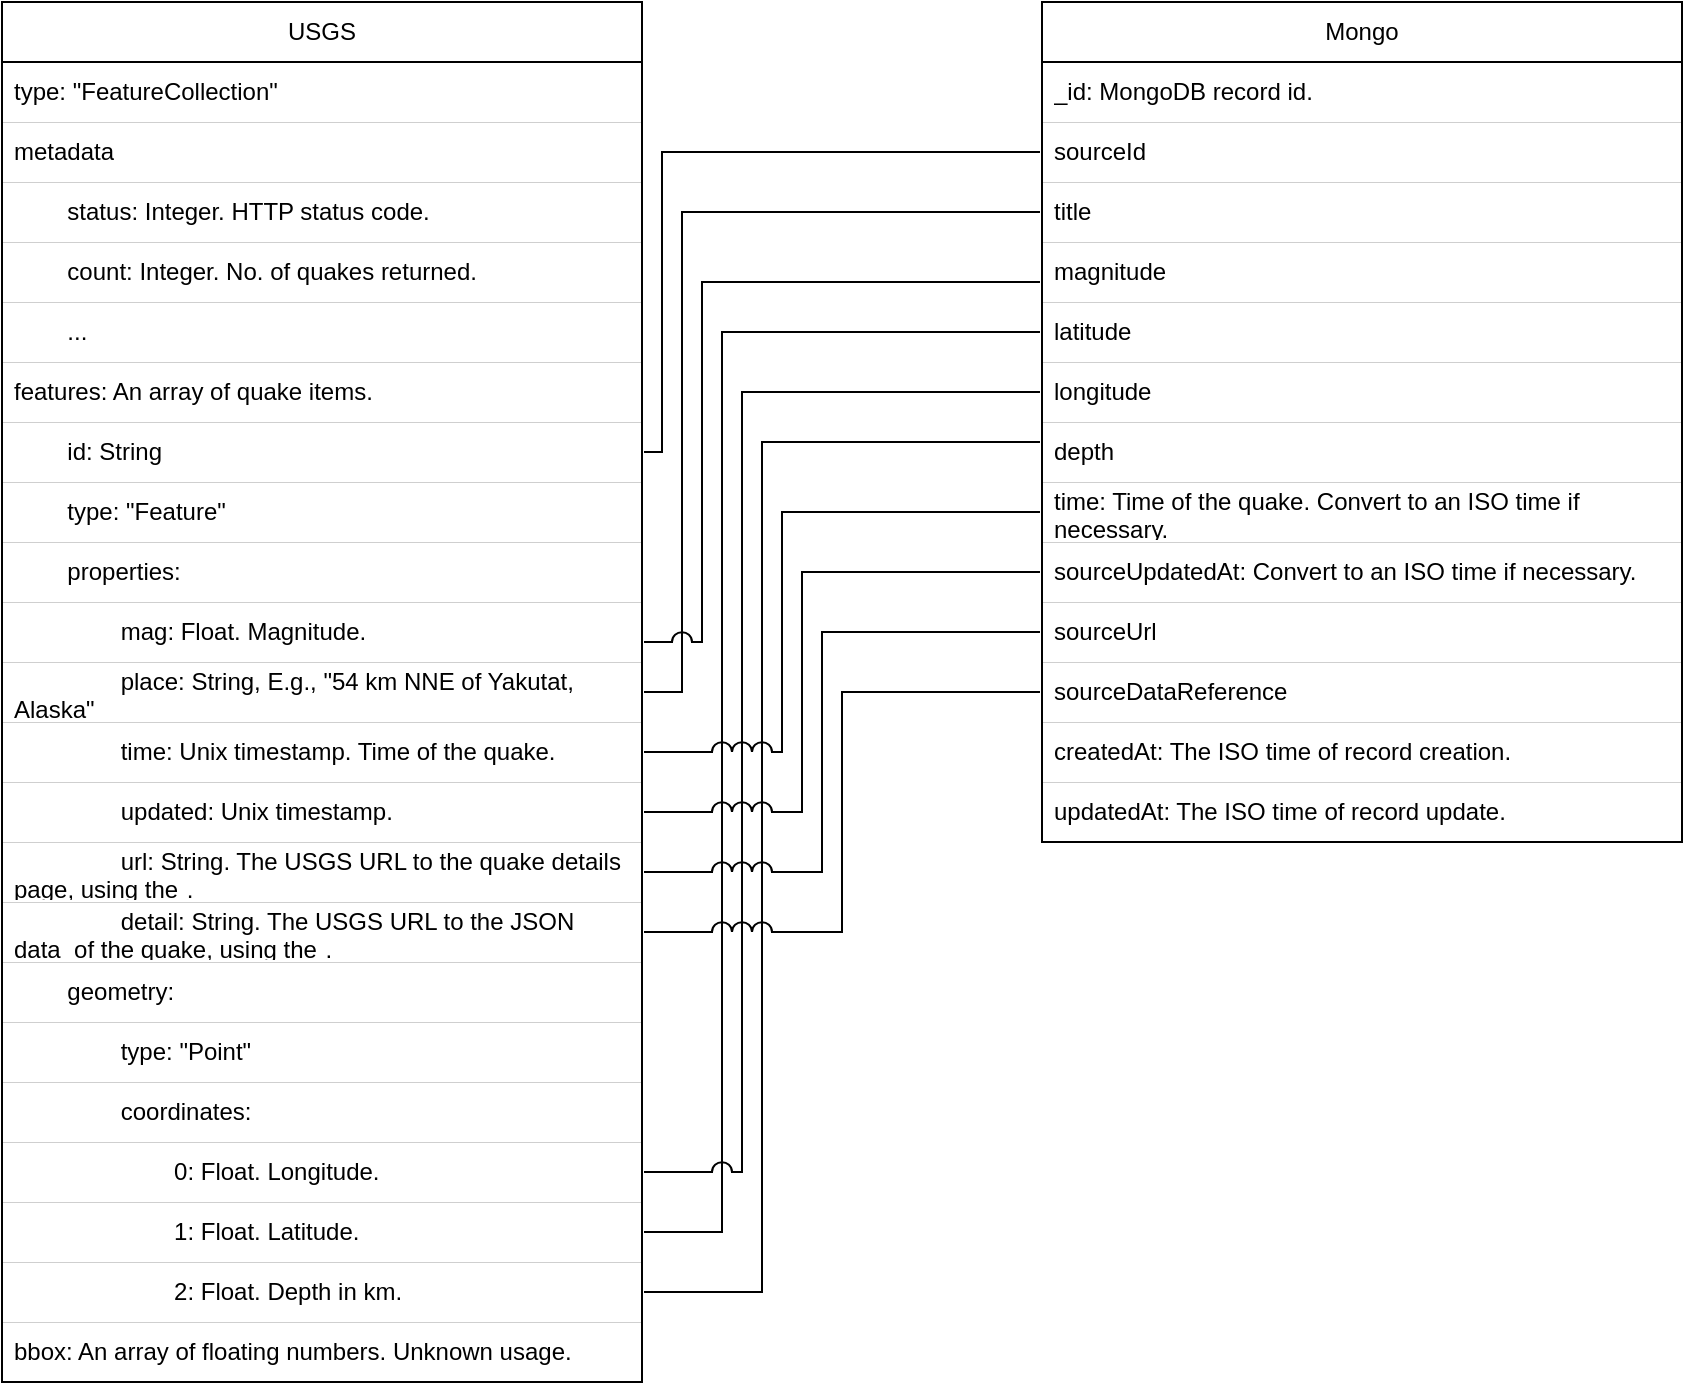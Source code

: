 <mxfile version="24.7.8">
  <diagram id="3pj2UgsDcHVVJw6_OR1F" name="Page-1">
    <mxGraphModel dx="1498" dy="908" grid="1" gridSize="10" guides="1" tooltips="1" connect="1" arrows="0" fold="1" page="0" pageScale="1" pageWidth="850" pageHeight="1100" math="0" shadow="0">
      <root>
        <mxCell id="0" />
        <mxCell id="1" parent="0" />
        <mxCell id="2" value="USGS" style="swimlane;fontStyle=0;childLayout=stackLayout;horizontal=1;startSize=30;horizontalStack=0;resizeParent=1;resizeParentMax=0;resizeLast=0;collapsible=1;marginBottom=0;whiteSpace=wrap;html=1;" parent="1" vertex="1">
          <mxGeometry x="-80" y="120" width="320" height="690" as="geometry" />
        </mxCell>
        <mxCell id="3" value="type: &quot;FeatureCollection&quot;" style="text;align=left;verticalAlign=middle;spacingLeft=4;spacingRight=4;overflow=hidden;points=[[0,0.5],[1,0.5]];portConstraint=eastwest;rotatable=0;whiteSpace=wrap;html=1;dashed=1;strokeColor=default;perimeterSpacing=1;strokeWidth=0;" parent="2" vertex="1">
          <mxGeometry y="30" width="320" height="30" as="geometry" />
        </mxCell>
        <mxCell id="4" value="metadata" style="text;align=left;verticalAlign=middle;spacingLeft=4;spacingRight=4;overflow=hidden;points=[[0,0.5],[1,0.5]];portConstraint=eastwest;rotatable=0;whiteSpace=wrap;html=1;dashed=1;strokeColor=default;strokeWidth=0;perimeterSpacing=1;" parent="2" vertex="1">
          <mxGeometry y="60" width="320" height="30" as="geometry" />
        </mxCell>
        <mxCell id="6" value="&lt;span style=&quot;white-space: pre;&quot;&gt;&#x9;&lt;/span&gt;status: Integer. HTTP status code." style="text;align=left;verticalAlign=middle;spacingLeft=4;spacingRight=4;overflow=hidden;points=[[0,0.5],[1,0.5]];portConstraint=eastwest;rotatable=0;whiteSpace=wrap;html=1;dashed=1;strokeColor=default;strokeWidth=0;perimeterSpacing=1;" parent="2" vertex="1">
          <mxGeometry y="90" width="320" height="30" as="geometry" />
        </mxCell>
        <mxCell id="7" value="&lt;span style=&quot;white-space: pre;&quot;&gt;&#x9;&lt;/span&gt;count: Integer. No. of quakes returned." style="text;align=left;verticalAlign=middle;spacingLeft=4;spacingRight=4;overflow=hidden;points=[[0,0.5],[1,0.5]];portConstraint=eastwest;rotatable=0;whiteSpace=wrap;html=1;dashed=1;strokeColor=default;strokeWidth=0;perimeterSpacing=1;" parent="2" vertex="1">
          <mxGeometry y="120" width="320" height="30" as="geometry" />
        </mxCell>
        <mxCell id="8" value="&lt;span style=&quot;white-space: pre;&quot;&gt;&#x9;&lt;/span&gt;..." style="text;align=left;verticalAlign=middle;spacingLeft=4;spacingRight=4;overflow=hidden;points=[[0,0.5],[1,0.5]];portConstraint=eastwest;rotatable=0;whiteSpace=wrap;html=1;dashed=1;strokeColor=default;strokeWidth=0;perimeterSpacing=1;" parent="2" vertex="1">
          <mxGeometry y="150" width="320" height="30" as="geometry" />
        </mxCell>
        <mxCell id="5" value="features: An array of quake items." style="text;align=left;verticalAlign=middle;spacingLeft=4;spacingRight=4;overflow=hidden;points=[[0,0.5],[1,0.5]];portConstraint=eastwest;rotatable=0;whiteSpace=wrap;html=1;dashed=1;strokeColor=default;strokeWidth=0;perimeterSpacing=1;" parent="2" vertex="1">
          <mxGeometry y="180" width="320" height="30" as="geometry" />
        </mxCell>
        <mxCell id="10" value="&lt;span style=&quot;white-space: pre;&quot;&gt;&#x9;&lt;/span&gt;id: String" style="text;align=left;verticalAlign=middle;spacingLeft=4;spacingRight=4;overflow=hidden;points=[[0,0.5],[1,0.5]];portConstraint=eastwest;rotatable=0;whiteSpace=wrap;html=1;dashed=1;strokeColor=default;strokeWidth=0;perimeterSpacing=1;" parent="2" vertex="1">
          <mxGeometry y="210" width="320" height="30" as="geometry" />
        </mxCell>
        <mxCell id="9" value="&lt;span style=&quot;white-space: pre;&quot;&gt;&#x9;&lt;/span&gt;type: &quot;Feature&quot;" style="text;align=left;verticalAlign=middle;spacingLeft=4;spacingRight=4;overflow=hidden;points=[[0,0.5],[1,0.5]];portConstraint=eastwest;rotatable=0;whiteSpace=wrap;html=1;dashed=1;strokeColor=default;strokeWidth=0;perimeterSpacing=1;" parent="2" vertex="1">
          <mxGeometry y="240" width="320" height="30" as="geometry" />
        </mxCell>
        <mxCell id="12" value="&lt;span style=&quot;white-space: pre;&quot;&gt;&#x9;&lt;/span&gt;properties:" style="text;align=left;verticalAlign=middle;spacingLeft=4;spacingRight=4;overflow=hidden;points=[[0,0.5],[1,0.5]];portConstraint=eastwest;rotatable=0;whiteSpace=wrap;html=1;dashed=1;strokeColor=default;strokeWidth=0;perimeterSpacing=1;" parent="2" vertex="1">
          <mxGeometry y="270" width="320" height="30" as="geometry" />
        </mxCell>
        <mxCell id="13" value="&lt;span style=&quot;white-space: pre;&quot;&gt;&#x9;&lt;/span&gt;&lt;span style=&quot;white-space: pre;&quot;&gt;&#x9;&lt;/span&gt;mag: Float. Magnitude." style="text;align=left;verticalAlign=middle;spacingLeft=4;spacingRight=4;overflow=hidden;points=[[0,0.5],[1,0.5]];portConstraint=eastwest;rotatable=0;whiteSpace=wrap;html=1;dashed=1;strokeColor=default;strokeWidth=0;perimeterSpacing=1;" parent="2" vertex="1">
          <mxGeometry y="300" width="320" height="30" as="geometry" />
        </mxCell>
        <mxCell id="16" value="&lt;span style=&quot;white-space: pre;&quot;&gt;&#x9;&lt;/span&gt;&lt;span style=&quot;white-space: pre;&quot;&gt;&#x9;&lt;/span&gt;place: String, E.g., &quot;&lt;span class=&quot;objectBox objectBox-string&quot;&gt;54 km NNE of Yakutat, Alaska&lt;/span&gt;&quot;" style="text;align=left;verticalAlign=middle;spacingLeft=4;spacingRight=4;overflow=hidden;points=[[0,0.5],[1,0.5]];portConstraint=eastwest;rotatable=0;whiteSpace=wrap;html=1;dashed=1;strokeColor=default;strokeWidth=0;perimeterSpacing=1;" parent="2" vertex="1">
          <mxGeometry y="330" width="320" height="30" as="geometry" />
        </mxCell>
        <mxCell id="15" value="&lt;span style=&quot;white-space: pre;&quot;&gt;&#x9;&lt;/span&gt;&lt;span style=&quot;white-space: pre;&quot;&gt;&#x9;&lt;/span&gt;time: Unix timestamp. Time of the quake." style="text;align=left;verticalAlign=middle;spacingLeft=4;spacingRight=4;overflow=hidden;points=[[0,0.5],[1,0.5]];portConstraint=eastwest;rotatable=0;whiteSpace=wrap;html=1;dashed=1;strokeColor=default;strokeWidth=0;perimeterSpacing=1;" parent="2" vertex="1">
          <mxGeometry y="360" width="320" height="30" as="geometry" />
        </mxCell>
        <mxCell id="14" value="&lt;span style=&quot;white-space: pre;&quot;&gt;&#x9;&lt;/span&gt;&lt;span style=&quot;white-space: pre;&quot;&gt;&#x9;&lt;/span&gt;updated: Unix timestamp." style="text;align=left;verticalAlign=middle;spacingLeft=4;spacingRight=4;overflow=hidden;points=[[0,0.5],[1,0.5]];portConstraint=eastwest;rotatable=0;whiteSpace=wrap;html=1;dashed=1;strokeColor=default;strokeWidth=0;perimeterSpacing=1;" parent="2" vertex="1">
          <mxGeometry y="390" width="320" height="30" as="geometry" />
        </mxCell>
        <mxCell id="nCATuuqh5FLcGOWZ0mXX-22" value="&lt;span style=&quot;white-space: pre;&quot;&gt;&#x9;&lt;/span&gt;&lt;span style=&quot;white-space: pre;&quot;&gt;&#x9;&lt;/span&gt;url: String. The USGS URL to the quake details page, using the `id`." style="text;align=left;verticalAlign=middle;spacingLeft=4;spacingRight=4;overflow=hidden;points=[[0,0.5],[1,0.5]];portConstraint=eastwest;rotatable=0;whiteSpace=wrap;html=1;dashed=1;strokeColor=default;strokeWidth=0;perimeterSpacing=1;" parent="2" vertex="1">
          <mxGeometry y="420" width="320" height="30" as="geometry" />
        </mxCell>
        <mxCell id="nCATuuqh5FLcGOWZ0mXX-21" value="&lt;span style=&quot;white-space: pre;&quot;&gt;&#x9;&lt;/span&gt;&lt;span style=&quot;white-space: pre;&quot;&gt;&#x9;&lt;/span&gt;detail: String. The USGS URL to the JSON data&amp;nbsp; of the quake, using the `id`." style="text;align=left;verticalAlign=middle;spacingLeft=4;spacingRight=4;overflow=hidden;points=[[0,0.5],[1,0.5]];portConstraint=eastwest;rotatable=0;whiteSpace=wrap;html=1;dashed=1;strokeColor=default;strokeWidth=0;perimeterSpacing=1;" parent="2" vertex="1">
          <mxGeometry y="450" width="320" height="30" as="geometry" />
        </mxCell>
        <mxCell id="11" value="&lt;span style=&quot;white-space: pre;&quot;&gt;&#x9;&lt;/span&gt;geometry:" style="text;align=left;verticalAlign=middle;spacingLeft=4;spacingRight=4;overflow=hidden;points=[[0,0.5],[1,0.5]];portConstraint=eastwest;rotatable=0;whiteSpace=wrap;html=1;dashed=1;strokeColor=default;strokeWidth=0;perimeterSpacing=1;" parent="2" vertex="1">
          <mxGeometry y="480" width="320" height="30" as="geometry" />
        </mxCell>
        <mxCell id="nCATuuqh5FLcGOWZ0mXX-24" value="&lt;span style=&quot;white-space: pre;&quot;&gt;&#x9;&lt;/span&gt;&lt;span style=&quot;white-space: pre;&quot;&gt;&#x9;&lt;/span&gt;type: &quot;Point&quot;" style="text;align=left;verticalAlign=middle;spacingLeft=4;spacingRight=4;overflow=hidden;points=[[0,0.5],[1,0.5]];portConstraint=eastwest;rotatable=0;whiteSpace=wrap;html=1;dashed=1;strokeColor=default;strokeWidth=0;perimeterSpacing=1;" parent="2" vertex="1">
          <mxGeometry y="510" width="320" height="30" as="geometry" />
        </mxCell>
        <mxCell id="nCATuuqh5FLcGOWZ0mXX-26" value="&lt;span style=&quot;white-space: pre;&quot;&gt;&#x9;&lt;/span&gt;&lt;span style=&quot;white-space: pre;&quot;&gt;&#x9;&lt;/span&gt;coordinates:" style="text;align=left;verticalAlign=middle;spacingLeft=4;spacingRight=4;overflow=hidden;points=[[0,0.5],[1,0.5]];portConstraint=eastwest;rotatable=0;whiteSpace=wrap;html=1;dashed=1;strokeColor=default;strokeWidth=0;perimeterSpacing=1;" parent="2" vertex="1">
          <mxGeometry y="540" width="320" height="30" as="geometry" />
        </mxCell>
        <mxCell id="nCATuuqh5FLcGOWZ0mXX-27" value="&lt;span style=&quot;white-space: pre;&quot;&gt;&#x9;&lt;/span&gt;&lt;span style=&quot;white-space: pre;&quot;&gt;&#x9;&lt;/span&gt;&lt;span style=&quot;white-space: pre;&quot;&gt;&#x9;&lt;/span&gt;0: Float. Longitude." style="text;align=left;verticalAlign=middle;spacingLeft=4;spacingRight=4;overflow=hidden;points=[[0,0.5],[1,0.5]];portConstraint=eastwest;rotatable=0;whiteSpace=wrap;html=1;dashed=1;strokeColor=default;strokeWidth=0;perimeterSpacing=1;" parent="2" vertex="1">
          <mxGeometry y="570" width="320" height="30" as="geometry" />
        </mxCell>
        <mxCell id="nCATuuqh5FLcGOWZ0mXX-25" value="&lt;span style=&quot;white-space: pre;&quot;&gt;&#x9;&lt;/span&gt;&lt;span style=&quot;white-space: pre;&quot;&gt;&#x9;&lt;/span&gt;&lt;span style=&quot;white-space: pre;&quot;&gt;&#x9;&lt;/span&gt;1: Float. Latitude." style="text;align=left;verticalAlign=middle;spacingLeft=4;spacingRight=4;overflow=hidden;points=[[0,0.5],[1,0.5]];portConstraint=eastwest;rotatable=0;whiteSpace=wrap;html=1;dashed=1;strokeColor=default;strokeWidth=0;perimeterSpacing=1;" parent="2" vertex="1">
          <mxGeometry y="600" width="320" height="30" as="geometry" />
        </mxCell>
        <mxCell id="nCATuuqh5FLcGOWZ0mXX-28" value="&lt;span style=&quot;white-space: pre;&quot;&gt;&#x9;&lt;/span&gt;&lt;span style=&quot;white-space: pre;&quot;&gt;&#x9;&lt;/span&gt;&lt;span style=&quot;white-space: pre;&quot;&gt;&#x9;&lt;/span&gt;2: Float. Depth in km." style="text;align=left;verticalAlign=middle;spacingLeft=4;spacingRight=4;overflow=hidden;points=[[0,0.5],[1,0.5]];portConstraint=eastwest;rotatable=0;whiteSpace=wrap;html=1;dashed=1;strokeColor=default;strokeWidth=0;perimeterSpacing=1;" parent="2" vertex="1">
          <mxGeometry y="630" width="320" height="30" as="geometry" />
        </mxCell>
        <mxCell id="nCATuuqh5FLcGOWZ0mXX-23" value="bbox: An array of floating numbers. Unknown usage." style="text;align=left;verticalAlign=middle;spacingLeft=4;spacingRight=4;overflow=hidden;points=[[0,0.5],[1,0.5]];portConstraint=eastwest;rotatable=0;whiteSpace=wrap;html=1;dashed=1;strokeColor=default;strokeWidth=0;perimeterSpacing=1;" parent="2" vertex="1">
          <mxGeometry y="660" width="320" height="30" as="geometry" />
        </mxCell>
        <mxCell id="nCATuuqh5FLcGOWZ0mXX-16" value="Mongo" style="swimlane;fontStyle=0;childLayout=stackLayout;horizontal=1;startSize=30;horizontalStack=0;resizeParent=1;resizeParentMax=0;resizeLast=0;collapsible=1;marginBottom=0;whiteSpace=wrap;html=1;" parent="1" vertex="1">
          <mxGeometry x="440" y="120" width="320" height="420" as="geometry" />
        </mxCell>
        <mxCell id="nCATuuqh5FLcGOWZ0mXX-17" value="_id: MongoDB record id." style="text;strokeColor=default;fillColor=none;align=left;verticalAlign=middle;spacingLeft=4;spacingRight=4;overflow=hidden;points=[[0,0.5],[1,0.5]];portConstraint=eastwest;rotatable=0;whiteSpace=wrap;html=1;strokeWidth=0;perimeterSpacing=1;dashed=1;" parent="nCATuuqh5FLcGOWZ0mXX-16" vertex="1">
          <mxGeometry y="30" width="320" height="30" as="geometry" />
        </mxCell>
        <mxCell id="nCATuuqh5FLcGOWZ0mXX-18" value="sourceId" style="text;strokeColor=default;fillColor=none;align=left;verticalAlign=middle;spacingLeft=4;spacingRight=4;overflow=hidden;points=[[0,0.5],[1,0.5]];portConstraint=eastwest;rotatable=0;whiteSpace=wrap;html=1;strokeWidth=0;perimeterSpacing=1;dashed=1;" parent="nCATuuqh5FLcGOWZ0mXX-16" vertex="1">
          <mxGeometry y="60" width="320" height="30" as="geometry" />
        </mxCell>
        <mxCell id="nCATuuqh5FLcGOWZ0mXX-19" value="title" style="text;strokeColor=default;fillColor=none;align=left;verticalAlign=middle;spacingLeft=4;spacingRight=4;overflow=hidden;points=[[0,0.5],[1,0.5]];portConstraint=eastwest;rotatable=0;whiteSpace=wrap;html=1;strokeWidth=0;perimeterSpacing=1;dashed=1;" parent="nCATuuqh5FLcGOWZ0mXX-16" vertex="1">
          <mxGeometry y="90" width="320" height="30" as="geometry" />
        </mxCell>
        <mxCell id="nCATuuqh5FLcGOWZ0mXX-32" value="magnitude" style="text;strokeColor=default;fillColor=none;align=left;verticalAlign=middle;spacingLeft=4;spacingRight=4;overflow=hidden;points=[[0,0.5],[1,0.5]];portConstraint=eastwest;rotatable=0;whiteSpace=wrap;html=1;strokeWidth=0;perimeterSpacing=1;dashed=1;" parent="nCATuuqh5FLcGOWZ0mXX-16" vertex="1">
          <mxGeometry y="120" width="320" height="30" as="geometry" />
        </mxCell>
        <mxCell id="nCATuuqh5FLcGOWZ0mXX-33" value="latitude" style="text;strokeColor=default;fillColor=none;align=left;verticalAlign=middle;spacingLeft=4;spacingRight=4;overflow=hidden;points=[[0,0.5],[1,0.5]];portConstraint=eastwest;rotatable=0;whiteSpace=wrap;html=1;strokeWidth=0;perimeterSpacing=1;dashed=1;" parent="nCATuuqh5FLcGOWZ0mXX-16" vertex="1">
          <mxGeometry y="150" width="320" height="30" as="geometry" />
        </mxCell>
        <mxCell id="nCATuuqh5FLcGOWZ0mXX-34" value="longitude" style="text;strokeColor=default;fillColor=none;align=left;verticalAlign=middle;spacingLeft=4;spacingRight=4;overflow=hidden;points=[[0,0.5],[1,0.5]];portConstraint=eastwest;rotatable=0;whiteSpace=wrap;html=1;strokeWidth=0;perimeterSpacing=1;dashed=1;" parent="nCATuuqh5FLcGOWZ0mXX-16" vertex="1">
          <mxGeometry y="180" width="320" height="30" as="geometry" />
        </mxCell>
        <mxCell id="nCATuuqh5FLcGOWZ0mXX-36" value="depth" style="text;strokeColor=default;fillColor=none;align=left;verticalAlign=middle;spacingLeft=4;spacingRight=4;overflow=hidden;points=[[0,0.5],[1,0.5]];portConstraint=eastwest;rotatable=0;whiteSpace=wrap;html=1;strokeWidth=0;perimeterSpacing=1;dashed=1;" parent="nCATuuqh5FLcGOWZ0mXX-16" vertex="1">
          <mxGeometry y="210" width="320" height="30" as="geometry" />
        </mxCell>
        <mxCell id="nCATuuqh5FLcGOWZ0mXX-37" value="time: Time of the quake. Convert to an ISO time if necessary." style="text;strokeColor=default;fillColor=none;align=left;verticalAlign=middle;spacingLeft=4;spacingRight=4;overflow=hidden;points=[[0,0.5],[1,0.5]];portConstraint=eastwest;rotatable=0;whiteSpace=wrap;html=1;strokeWidth=0;perimeterSpacing=1;dashed=1;" parent="nCATuuqh5FLcGOWZ0mXX-16" vertex="1">
          <mxGeometry y="240" width="320" height="30" as="geometry" />
        </mxCell>
        <mxCell id="nCATuuqh5FLcGOWZ0mXX-38" value="sourceUpdatedAt: Convert to an ISO time if necessary." style="text;strokeColor=default;fillColor=none;align=left;verticalAlign=middle;spacingLeft=4;spacingRight=4;overflow=hidden;points=[[0,0.5],[1,0.5]];portConstraint=eastwest;rotatable=0;whiteSpace=wrap;html=1;strokeWidth=0;perimeterSpacing=1;dashed=1;" parent="nCATuuqh5FLcGOWZ0mXX-16" vertex="1">
          <mxGeometry y="270" width="320" height="30" as="geometry" />
        </mxCell>
        <mxCell id="nCATuuqh5FLcGOWZ0mXX-47" value="sourceUrl" style="text;strokeColor=default;fillColor=none;align=left;verticalAlign=middle;spacingLeft=4;spacingRight=4;overflow=hidden;points=[[0,0.5],[1,0.5]];portConstraint=eastwest;rotatable=0;whiteSpace=wrap;html=1;dashed=1;perimeterSpacing=1;strokeWidth=0;" parent="nCATuuqh5FLcGOWZ0mXX-16" vertex="1">
          <mxGeometry y="300" width="320" height="30" as="geometry" />
        </mxCell>
        <mxCell id="nCATuuqh5FLcGOWZ0mXX-46" value="sourceDataReference" style="text;strokeColor=default;fillColor=none;align=left;verticalAlign=middle;spacingLeft=4;spacingRight=4;overflow=hidden;points=[[0,0.5],[1,0.5]];portConstraint=eastwest;rotatable=0;whiteSpace=wrap;html=1;dashed=1;perimeterSpacing=1;strokeWidth=0;" parent="nCATuuqh5FLcGOWZ0mXX-16" vertex="1">
          <mxGeometry y="330" width="320" height="30" as="geometry" />
        </mxCell>
        <mxCell id="nCATuuqh5FLcGOWZ0mXX-39" value="createdAt: The ISO time of record creation." style="text;strokeColor=default;fillColor=none;align=left;verticalAlign=middle;spacingLeft=4;spacingRight=4;overflow=hidden;points=[[0,0.5],[1,0.5]];portConstraint=eastwest;rotatable=0;whiteSpace=wrap;html=1;strokeWidth=0;perimeterSpacing=1;dashed=1;" parent="nCATuuqh5FLcGOWZ0mXX-16" vertex="1">
          <mxGeometry y="360" width="320" height="30" as="geometry" />
        </mxCell>
        <mxCell id="nCATuuqh5FLcGOWZ0mXX-35" value="updatedAt: The ISO time of record update." style="text;strokeColor=default;fillColor=none;align=left;verticalAlign=middle;spacingLeft=4;spacingRight=4;overflow=hidden;points=[[0,0.5],[1,0.5]];portConstraint=eastwest;rotatable=0;whiteSpace=wrap;html=1;strokeWidth=0;perimeterSpacing=1;dashed=1;" parent="nCATuuqh5FLcGOWZ0mXX-16" vertex="1">
          <mxGeometry y="390" width="320" height="30" as="geometry" />
        </mxCell>
        <mxCell id="nCATuuqh5FLcGOWZ0mXX-20" value="" style="endArrow=none;html=1;rounded=0;edgeStyle=orthogonalEdgeStyle;" parent="1" source="10" target="nCATuuqh5FLcGOWZ0mXX-18" edge="1">
          <mxGeometry width="50" height="50" relative="1" as="geometry">
            <mxPoint x="370" y="450" as="sourcePoint" />
            <mxPoint x="420" y="400" as="targetPoint" />
            <Array as="points">
              <mxPoint x="250" y="345" />
              <mxPoint x="250" y="195" />
            </Array>
          </mxGeometry>
        </mxCell>
        <mxCell id="nCATuuqh5FLcGOWZ0mXX-31" value="" style="endArrow=none;html=1;rounded=0;edgeStyle=orthogonalEdgeStyle;jumpStyle=arc;jumpSize=10;" parent="1" source="16" target="nCATuuqh5FLcGOWZ0mXX-19" edge="1">
          <mxGeometry width="50" height="50" relative="1" as="geometry">
            <mxPoint x="290" y="355" as="sourcePoint" />
            <mxPoint x="450" y="205" as="targetPoint" />
            <Array as="points">
              <mxPoint x="260" y="465" />
              <mxPoint x="260" y="225" />
            </Array>
          </mxGeometry>
        </mxCell>
        <mxCell id="nCATuuqh5FLcGOWZ0mXX-40" value="" style="endArrow=none;html=1;rounded=0;edgeStyle=orthogonalEdgeStyle;jumpStyle=arc;jumpSize=10;" parent="1" source="13" target="nCATuuqh5FLcGOWZ0mXX-32" edge="1">
          <mxGeometry width="50" height="50" relative="1" as="geometry">
            <mxPoint x="251" y="475" as="sourcePoint" />
            <mxPoint x="449" y="235" as="targetPoint" />
            <Array as="points">
              <mxPoint x="270" y="440" />
              <mxPoint x="270" y="260" />
            </Array>
          </mxGeometry>
        </mxCell>
        <mxCell id="nCATuuqh5FLcGOWZ0mXX-41" value="" style="endArrow=none;html=1;rounded=0;edgeStyle=orthogonalEdgeStyle;jumpStyle=arc;jumpSize=10;" parent="1" source="nCATuuqh5FLcGOWZ0mXX-28" target="nCATuuqh5FLcGOWZ0mXX-36" edge="1">
          <mxGeometry width="50" height="50" relative="1" as="geometry">
            <mxPoint x="251" y="475" as="sourcePoint" />
            <mxPoint x="449" y="235" as="targetPoint" />
            <Array as="points">
              <mxPoint x="300" y="765" />
              <mxPoint x="300" y="340" />
            </Array>
          </mxGeometry>
        </mxCell>
        <mxCell id="nCATuuqh5FLcGOWZ0mXX-42" value="" style="endArrow=none;html=1;rounded=0;edgeStyle=orthogonalEdgeStyle;jumpStyle=arc;jumpSize=10;entryX=0;entryY=0.5;entryDx=0;entryDy=0;exitX=1;exitY=0.5;exitDx=0;exitDy=0;" parent="1" source="nCATuuqh5FLcGOWZ0mXX-25" target="nCATuuqh5FLcGOWZ0mXX-33" edge="1">
          <mxGeometry width="50" height="50" relative="1" as="geometry">
            <mxPoint x="251" y="775" as="sourcePoint" />
            <mxPoint x="449" y="350" as="targetPoint" />
            <Array as="points">
              <mxPoint x="280" y="735" />
              <mxPoint x="280" y="285" />
            </Array>
          </mxGeometry>
        </mxCell>
        <mxCell id="nCATuuqh5FLcGOWZ0mXX-43" value="" style="endArrow=none;html=1;rounded=0;edgeStyle=orthogonalEdgeStyle;jumpStyle=arc;jumpSize=10;entryX=0;entryY=0.5;entryDx=0;entryDy=0;exitX=1;exitY=0.5;exitDx=0;exitDy=0;" parent="1" source="nCATuuqh5FLcGOWZ0mXX-27" target="nCATuuqh5FLcGOWZ0mXX-34" edge="1">
          <mxGeometry width="50" height="50" relative="1" as="geometry">
            <mxPoint x="251" y="745" as="sourcePoint" />
            <mxPoint x="449" y="295" as="targetPoint" />
            <Array as="points">
              <mxPoint x="290" y="705" />
              <mxPoint x="290" y="315" />
            </Array>
          </mxGeometry>
        </mxCell>
        <mxCell id="nCATuuqh5FLcGOWZ0mXX-44" value="" style="endArrow=none;html=1;rounded=0;edgeStyle=orthogonalEdgeStyle;jumpStyle=arc;jumpSize=10;entryX=0;entryY=0.5;entryDx=0;entryDy=0;exitX=1;exitY=0.5;exitDx=0;exitDy=0;" parent="1" source="15" target="nCATuuqh5FLcGOWZ0mXX-37" edge="1">
          <mxGeometry width="50" height="50" relative="1" as="geometry">
            <mxPoint x="251" y="745" as="sourcePoint" />
            <mxPoint x="449" y="295" as="targetPoint" />
            <Array as="points">
              <mxPoint x="310" y="495" />
              <mxPoint x="310" y="375" />
            </Array>
          </mxGeometry>
        </mxCell>
        <mxCell id="nCATuuqh5FLcGOWZ0mXX-45" value="" style="endArrow=none;html=1;rounded=0;edgeStyle=orthogonalEdgeStyle;jumpStyle=arc;jumpSize=10;entryX=0;entryY=0.5;entryDx=0;entryDy=0;exitX=1;exitY=0.5;exitDx=0;exitDy=0;" parent="1" source="14" target="nCATuuqh5FLcGOWZ0mXX-38" edge="1">
          <mxGeometry width="50" height="50" relative="1" as="geometry">
            <mxPoint x="251" y="505" as="sourcePoint" />
            <mxPoint x="449" y="385" as="targetPoint" />
            <Array as="points">
              <mxPoint x="320" y="525" />
              <mxPoint x="320" y="405" />
            </Array>
          </mxGeometry>
        </mxCell>
        <mxCell id="nCATuuqh5FLcGOWZ0mXX-48" value="" style="endArrow=none;html=1;rounded=0;edgeStyle=orthogonalEdgeStyle;jumpStyle=arc;jumpSize=10;entryX=0;entryY=0.5;entryDx=0;entryDy=0;exitX=1;exitY=0.5;exitDx=0;exitDy=0;" parent="1" source="nCATuuqh5FLcGOWZ0mXX-22" target="nCATuuqh5FLcGOWZ0mXX-47" edge="1">
          <mxGeometry width="50" height="50" relative="1" as="geometry">
            <mxPoint x="251" y="535" as="sourcePoint" />
            <mxPoint x="449" y="415" as="targetPoint" />
            <Array as="points">
              <mxPoint x="330" y="555" />
              <mxPoint x="330" y="435" />
            </Array>
          </mxGeometry>
        </mxCell>
        <mxCell id="nCATuuqh5FLcGOWZ0mXX-49" value="" style="endArrow=none;html=1;rounded=0;edgeStyle=orthogonalEdgeStyle;jumpStyle=arc;jumpSize=10;" parent="1" source="nCATuuqh5FLcGOWZ0mXX-21" target="nCATuuqh5FLcGOWZ0mXX-46" edge="1">
          <mxGeometry width="50" height="50" relative="1" as="geometry">
            <mxPoint x="251" y="565" as="sourcePoint" />
            <mxPoint x="449" y="445" as="targetPoint" />
            <Array as="points">
              <mxPoint x="340" y="585" />
              <mxPoint x="340" y="465" />
            </Array>
          </mxGeometry>
        </mxCell>
      </root>
    </mxGraphModel>
  </diagram>
</mxfile>
